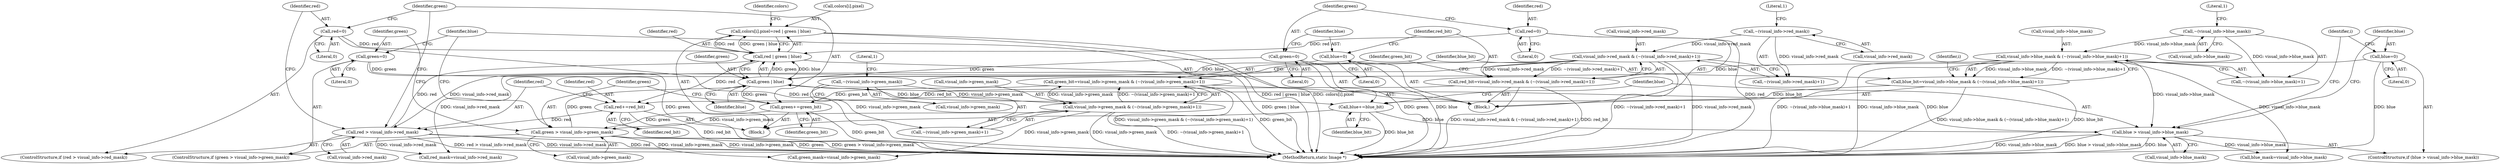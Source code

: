 digraph "0_ImageMagick_f6e9d0d9955e85bdd7540b251cd50d598dacc5e6_13@array" {
"1000656" [label="(Call,colors[i].pixel=red | green | blue)"];
"1000662" [label="(Call,red | green | blue)"];
"1000683" [label="(Call,red=0)"];
"1000678" [label="(Call,red > visual_info->red_mask)"];
"1000674" [label="(Call,red+=red_bit)"];
"1000608" [label="(Call,red_bit=visual_info->red_mask & (~(visual_info->red_mask)+1))"];
"1000610" [label="(Call,visual_info->red_mask & (~(visual_info->red_mask)+1))"];
"1000615" [label="(Call,~(visual_info->red_mask))"];
"1000599" [label="(Call,red=0)"];
"1000664" [label="(Call,green | blue)"];
"1000695" [label="(Call,green=0)"];
"1000602" [label="(Call,green=0)"];
"1000690" [label="(Call,green > visual_info->green_mask)"];
"1000686" [label="(Call,green+=green_bit)"];
"1000620" [label="(Call,green_bit=visual_info->green_mask & (~(visual_info->green_mask)+1))"];
"1000622" [label="(Call,visual_info->green_mask & (~(visual_info->green_mask)+1))"];
"1000627" [label="(Call,~(visual_info->green_mask))"];
"1000707" [label="(Call,blue=0)"];
"1000702" [label="(Call,blue > visual_info->blue_mask)"];
"1000698" [label="(Call,blue+=blue_bit)"];
"1000632" [label="(Call,blue_bit=visual_info->blue_mask & (~(visual_info->blue_mask)+1))"];
"1000634" [label="(Call,visual_info->blue_mask & (~(visual_info->blue_mask)+1))"];
"1000639" [label="(Call,~(visual_info->blue_mask))"];
"1000605" [label="(Call,blue=0)"];
"1000680" [label="(Call,visual_info->red_mask)"];
"1000609" [label="(Identifier,red_bit)"];
"1000602" [label="(Call,green=0)"];
"1000654" [label="(Identifier,i)"];
"1000697" [label="(Literal,0)"];
"1000640" [label="(Call,visual_info->blue_mask)"];
"1000656" [label="(Call,colors[i].pixel=red | green | blue)"];
"1000635" [label="(Call,visual_info->blue_mask)"];
"1000699" [label="(Identifier,blue)"];
"1000607" [label="(Literal,0)"];
"1000687" [label="(Identifier,green)"];
"1000688" [label="(Identifier,green_bit)"];
"1000704" [label="(Call,visual_info->blue_mask)"];
"1000703" [label="(Identifier,blue)"];
"1000634" [label="(Call,visual_info->blue_mask & (~(visual_info->blue_mask)+1))"];
"1000860" [label="(Call,blue_mask=visual_info->blue_mask)"];
"1000698" [label="(Call,blue+=blue_bit)"];
"1000621" [label="(Identifier,green_bit)"];
"1000692" [label="(Call,visual_info->green_mask)"];
"1000708" [label="(Identifier,blue)"];
"1000622" [label="(Call,visual_info->green_mask & (~(visual_info->green_mask)+1))"];
"1000619" [label="(Literal,1)"];
"1000614" [label="(Call,~(visual_info->red_mask)+1)"];
"1000627" [label="(Call,~(visual_info->green_mask))"];
"1000674" [label="(Call,red+=red_bit)"];
"1000812" [label="(Call,red_mask=visual_info->red_mask)"];
"1000675" [label="(Identifier,red)"];
"1000691" [label="(Identifier,green)"];
"1000628" [label="(Call,visual_info->green_mask)"];
"1000657" [label="(Call,colors[i].pixel)"];
"1000632" [label="(Call,blue_bit=visual_info->blue_mask & (~(visual_info->blue_mask)+1))"];
"1000655" [label="(Block,)"];
"1000670" [label="(Identifier,colors)"];
"1000606" [label="(Identifier,blue)"];
"1000685" [label="(Literal,0)"];
"1000638" [label="(Call,~(visual_info->blue_mask)+1)"];
"1000601" [label="(Literal,0)"];
"1000608" [label="(Call,red_bit=visual_info->red_mask & (~(visual_info->red_mask)+1))"];
"1000626" [label="(Call,~(visual_info->green_mask)+1)"];
"1000623" [label="(Call,visual_info->green_mask)"];
"1000683" [label="(Call,red=0)"];
"1000646" [label="(Identifier,i)"];
"1000663" [label="(Identifier,red)"];
"1000665" [label="(Identifier,green)"];
"1000689" [label="(ControlStructure,if (green > visual_info->green_mask))"];
"1000639" [label="(Call,~(visual_info->blue_mask))"];
"1000643" [label="(Literal,1)"];
"1000620" [label="(Call,green_bit=visual_info->green_mask & (~(visual_info->green_mask)+1))"];
"1000605" [label="(Call,blue=0)"];
"1000633" [label="(Identifier,blue_bit)"];
"1000604" [label="(Literal,0)"];
"1000678" [label="(Call,red > visual_info->red_mask)"];
"1000662" [label="(Call,red | green | blue)"];
"1000677" [label="(ControlStructure,if (red > visual_info->red_mask))"];
"1000610" [label="(Call,visual_info->red_mask & (~(visual_info->red_mask)+1))"];
"1000690" [label="(Call,green > visual_info->green_mask)"];
"1000700" [label="(Identifier,blue_bit)"];
"1000696" [label="(Identifier,green)"];
"1000592" [label="(Block,)"];
"1000664" [label="(Call,green | blue)"];
"1000611" [label="(Call,visual_info->red_mask)"];
"1000679" [label="(Identifier,red)"];
"1000695" [label="(Call,green=0)"];
"1001548" [label="(MethodReturn,static Image *)"];
"1000599" [label="(Call,red=0)"];
"1000684" [label="(Identifier,red)"];
"1000676" [label="(Identifier,red_bit)"];
"1000615" [label="(Call,~(visual_info->red_mask))"];
"1000616" [label="(Call,visual_info->red_mask)"];
"1000603" [label="(Identifier,green)"];
"1000686" [label="(Call,green+=green_bit)"];
"1000666" [label="(Identifier,blue)"];
"1000600" [label="(Identifier,red)"];
"1000707" [label="(Call,blue=0)"];
"1000836" [label="(Call,green_mask=visual_info->green_mask)"];
"1000631" [label="(Literal,1)"];
"1000702" [label="(Call,blue > visual_info->blue_mask)"];
"1000701" [label="(ControlStructure,if (blue > visual_info->blue_mask))"];
"1000709" [label="(Literal,0)"];
"1000656" -> "1000655"  [label="AST: "];
"1000656" -> "1000662"  [label="CFG: "];
"1000657" -> "1000656"  [label="AST: "];
"1000662" -> "1000656"  [label="AST: "];
"1000670" -> "1000656"  [label="CFG: "];
"1000656" -> "1001548"  [label="DDG: red | green | blue"];
"1000656" -> "1001548"  [label="DDG: colors[i].pixel"];
"1000662" -> "1000656"  [label="DDG: red"];
"1000662" -> "1000656"  [label="DDG: green | blue"];
"1000662" -> "1000664"  [label="CFG: "];
"1000663" -> "1000662"  [label="AST: "];
"1000664" -> "1000662"  [label="AST: "];
"1000662" -> "1001548"  [label="DDG: green | blue"];
"1000683" -> "1000662"  [label="DDG: red"];
"1000678" -> "1000662"  [label="DDG: red"];
"1000599" -> "1000662"  [label="DDG: red"];
"1000664" -> "1000662"  [label="DDG: green"];
"1000664" -> "1000662"  [label="DDG: blue"];
"1000662" -> "1000674"  [label="DDG: red"];
"1000683" -> "1000677"  [label="AST: "];
"1000683" -> "1000685"  [label="CFG: "];
"1000684" -> "1000683"  [label="AST: "];
"1000685" -> "1000683"  [label="AST: "];
"1000687" -> "1000683"  [label="CFG: "];
"1000683" -> "1001548"  [label="DDG: red"];
"1000678" -> "1000677"  [label="AST: "];
"1000678" -> "1000680"  [label="CFG: "];
"1000679" -> "1000678"  [label="AST: "];
"1000680" -> "1000678"  [label="AST: "];
"1000684" -> "1000678"  [label="CFG: "];
"1000687" -> "1000678"  [label="CFG: "];
"1000678" -> "1001548"  [label="DDG: red > visual_info->red_mask"];
"1000678" -> "1001548"  [label="DDG: visual_info->red_mask"];
"1000678" -> "1001548"  [label="DDG: red"];
"1000674" -> "1000678"  [label="DDG: red"];
"1000610" -> "1000678"  [label="DDG: visual_info->red_mask"];
"1000678" -> "1000812"  [label="DDG: visual_info->red_mask"];
"1000674" -> "1000655"  [label="AST: "];
"1000674" -> "1000676"  [label="CFG: "];
"1000675" -> "1000674"  [label="AST: "];
"1000676" -> "1000674"  [label="AST: "];
"1000679" -> "1000674"  [label="CFG: "];
"1000674" -> "1001548"  [label="DDG: red_bit"];
"1000608" -> "1000674"  [label="DDG: red_bit"];
"1000608" -> "1000592"  [label="AST: "];
"1000608" -> "1000610"  [label="CFG: "];
"1000609" -> "1000608"  [label="AST: "];
"1000610" -> "1000608"  [label="AST: "];
"1000621" -> "1000608"  [label="CFG: "];
"1000608" -> "1001548"  [label="DDG: visual_info->red_mask & (~(visual_info->red_mask)+1)"];
"1000608" -> "1001548"  [label="DDG: red_bit"];
"1000610" -> "1000608"  [label="DDG: visual_info->red_mask"];
"1000610" -> "1000608"  [label="DDG: ~(visual_info->red_mask)+1"];
"1000610" -> "1000614"  [label="CFG: "];
"1000611" -> "1000610"  [label="AST: "];
"1000614" -> "1000610"  [label="AST: "];
"1000610" -> "1001548"  [label="DDG: ~(visual_info->red_mask)+1"];
"1000610" -> "1001548"  [label="DDG: visual_info->red_mask"];
"1000615" -> "1000610"  [label="DDG: visual_info->red_mask"];
"1000610" -> "1000812"  [label="DDG: visual_info->red_mask"];
"1000615" -> "1000614"  [label="AST: "];
"1000615" -> "1000616"  [label="CFG: "];
"1000616" -> "1000615"  [label="AST: "];
"1000619" -> "1000615"  [label="CFG: "];
"1000615" -> "1000614"  [label="DDG: visual_info->red_mask"];
"1000599" -> "1000592"  [label="AST: "];
"1000599" -> "1000601"  [label="CFG: "];
"1000600" -> "1000599"  [label="AST: "];
"1000601" -> "1000599"  [label="AST: "];
"1000603" -> "1000599"  [label="CFG: "];
"1000599" -> "1001548"  [label="DDG: red"];
"1000664" -> "1000666"  [label="CFG: "];
"1000665" -> "1000664"  [label="AST: "];
"1000666" -> "1000664"  [label="AST: "];
"1000695" -> "1000664"  [label="DDG: green"];
"1000602" -> "1000664"  [label="DDG: green"];
"1000690" -> "1000664"  [label="DDG: green"];
"1000707" -> "1000664"  [label="DDG: blue"];
"1000702" -> "1000664"  [label="DDG: blue"];
"1000605" -> "1000664"  [label="DDG: blue"];
"1000664" -> "1000686"  [label="DDG: green"];
"1000664" -> "1000698"  [label="DDG: blue"];
"1000695" -> "1000689"  [label="AST: "];
"1000695" -> "1000697"  [label="CFG: "];
"1000696" -> "1000695"  [label="AST: "];
"1000697" -> "1000695"  [label="AST: "];
"1000699" -> "1000695"  [label="CFG: "];
"1000695" -> "1001548"  [label="DDG: green"];
"1000602" -> "1000592"  [label="AST: "];
"1000602" -> "1000604"  [label="CFG: "];
"1000603" -> "1000602"  [label="AST: "];
"1000604" -> "1000602"  [label="AST: "];
"1000606" -> "1000602"  [label="CFG: "];
"1000602" -> "1001548"  [label="DDG: green"];
"1000690" -> "1000689"  [label="AST: "];
"1000690" -> "1000692"  [label="CFG: "];
"1000691" -> "1000690"  [label="AST: "];
"1000692" -> "1000690"  [label="AST: "];
"1000696" -> "1000690"  [label="CFG: "];
"1000699" -> "1000690"  [label="CFG: "];
"1000690" -> "1001548"  [label="DDG: green > visual_info->green_mask"];
"1000690" -> "1001548"  [label="DDG: visual_info->green_mask"];
"1000690" -> "1001548"  [label="DDG: green"];
"1000686" -> "1000690"  [label="DDG: green"];
"1000622" -> "1000690"  [label="DDG: visual_info->green_mask"];
"1000690" -> "1000836"  [label="DDG: visual_info->green_mask"];
"1000686" -> "1000655"  [label="AST: "];
"1000686" -> "1000688"  [label="CFG: "];
"1000687" -> "1000686"  [label="AST: "];
"1000688" -> "1000686"  [label="AST: "];
"1000691" -> "1000686"  [label="CFG: "];
"1000686" -> "1001548"  [label="DDG: green_bit"];
"1000620" -> "1000686"  [label="DDG: green_bit"];
"1000620" -> "1000592"  [label="AST: "];
"1000620" -> "1000622"  [label="CFG: "];
"1000621" -> "1000620"  [label="AST: "];
"1000622" -> "1000620"  [label="AST: "];
"1000633" -> "1000620"  [label="CFG: "];
"1000620" -> "1001548"  [label="DDG: visual_info->green_mask & (~(visual_info->green_mask)+1)"];
"1000620" -> "1001548"  [label="DDG: green_bit"];
"1000622" -> "1000620"  [label="DDG: visual_info->green_mask"];
"1000622" -> "1000620"  [label="DDG: ~(visual_info->green_mask)+1"];
"1000622" -> "1000626"  [label="CFG: "];
"1000623" -> "1000622"  [label="AST: "];
"1000626" -> "1000622"  [label="AST: "];
"1000622" -> "1001548"  [label="DDG: visual_info->green_mask"];
"1000622" -> "1001548"  [label="DDG: ~(visual_info->green_mask)+1"];
"1000627" -> "1000622"  [label="DDG: visual_info->green_mask"];
"1000622" -> "1000836"  [label="DDG: visual_info->green_mask"];
"1000627" -> "1000626"  [label="AST: "];
"1000627" -> "1000628"  [label="CFG: "];
"1000628" -> "1000627"  [label="AST: "];
"1000631" -> "1000627"  [label="CFG: "];
"1000627" -> "1000626"  [label="DDG: visual_info->green_mask"];
"1000707" -> "1000701"  [label="AST: "];
"1000707" -> "1000709"  [label="CFG: "];
"1000708" -> "1000707"  [label="AST: "];
"1000709" -> "1000707"  [label="AST: "];
"1000654" -> "1000707"  [label="CFG: "];
"1000707" -> "1001548"  [label="DDG: blue"];
"1000702" -> "1000701"  [label="AST: "];
"1000702" -> "1000704"  [label="CFG: "];
"1000703" -> "1000702"  [label="AST: "];
"1000704" -> "1000702"  [label="AST: "];
"1000708" -> "1000702"  [label="CFG: "];
"1000654" -> "1000702"  [label="CFG: "];
"1000702" -> "1001548"  [label="DDG: blue > visual_info->blue_mask"];
"1000702" -> "1001548"  [label="DDG: blue"];
"1000702" -> "1001548"  [label="DDG: visual_info->blue_mask"];
"1000698" -> "1000702"  [label="DDG: blue"];
"1000634" -> "1000702"  [label="DDG: visual_info->blue_mask"];
"1000702" -> "1000860"  [label="DDG: visual_info->blue_mask"];
"1000698" -> "1000655"  [label="AST: "];
"1000698" -> "1000700"  [label="CFG: "];
"1000699" -> "1000698"  [label="AST: "];
"1000700" -> "1000698"  [label="AST: "];
"1000703" -> "1000698"  [label="CFG: "];
"1000698" -> "1001548"  [label="DDG: blue_bit"];
"1000632" -> "1000698"  [label="DDG: blue_bit"];
"1000632" -> "1000592"  [label="AST: "];
"1000632" -> "1000634"  [label="CFG: "];
"1000633" -> "1000632"  [label="AST: "];
"1000634" -> "1000632"  [label="AST: "];
"1000646" -> "1000632"  [label="CFG: "];
"1000632" -> "1001548"  [label="DDG: blue_bit"];
"1000632" -> "1001548"  [label="DDG: visual_info->blue_mask & (~(visual_info->blue_mask)+1)"];
"1000634" -> "1000632"  [label="DDG: visual_info->blue_mask"];
"1000634" -> "1000632"  [label="DDG: ~(visual_info->blue_mask)+1"];
"1000634" -> "1000638"  [label="CFG: "];
"1000635" -> "1000634"  [label="AST: "];
"1000638" -> "1000634"  [label="AST: "];
"1000634" -> "1001548"  [label="DDG: ~(visual_info->blue_mask)+1"];
"1000634" -> "1001548"  [label="DDG: visual_info->blue_mask"];
"1000639" -> "1000634"  [label="DDG: visual_info->blue_mask"];
"1000634" -> "1000860"  [label="DDG: visual_info->blue_mask"];
"1000639" -> "1000638"  [label="AST: "];
"1000639" -> "1000640"  [label="CFG: "];
"1000640" -> "1000639"  [label="AST: "];
"1000643" -> "1000639"  [label="CFG: "];
"1000639" -> "1000638"  [label="DDG: visual_info->blue_mask"];
"1000605" -> "1000592"  [label="AST: "];
"1000605" -> "1000607"  [label="CFG: "];
"1000606" -> "1000605"  [label="AST: "];
"1000607" -> "1000605"  [label="AST: "];
"1000609" -> "1000605"  [label="CFG: "];
"1000605" -> "1001548"  [label="DDG: blue"];
}
